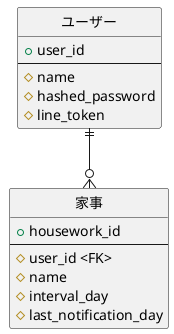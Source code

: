 @startuml ER

' hide the spot
hide circle

' avoid problems with angled crows feet
skinparam linetype ortho

entity "ユーザー" as users {
    + user_id
    --
    # name
    # hashed_password
    # line_token
}

entity "家事" as houseworks {
    + housework_id
    --
    # user_id <FK>
    # name
    # interval_day
    # last_notification_day
}

users ||--o{ houseworks

@enduml